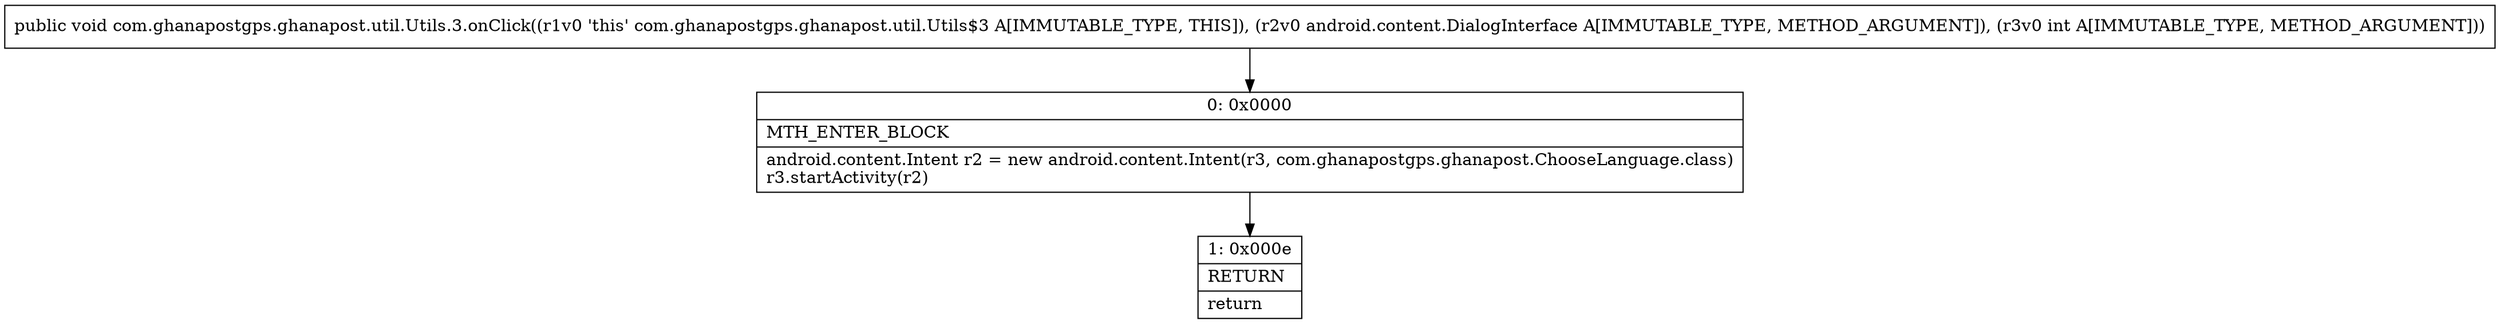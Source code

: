 digraph "CFG forcom.ghanapostgps.ghanapost.util.Utils.3.onClick(Landroid\/content\/DialogInterface;I)V" {
Node_0 [shape=record,label="{0\:\ 0x0000|MTH_ENTER_BLOCK\l|android.content.Intent r2 = new android.content.Intent(r3, com.ghanapostgps.ghanapost.ChooseLanguage.class)\lr3.startActivity(r2)\l}"];
Node_1 [shape=record,label="{1\:\ 0x000e|RETURN\l|return\l}"];
MethodNode[shape=record,label="{public void com.ghanapostgps.ghanapost.util.Utils.3.onClick((r1v0 'this' com.ghanapostgps.ghanapost.util.Utils$3 A[IMMUTABLE_TYPE, THIS]), (r2v0 android.content.DialogInterface A[IMMUTABLE_TYPE, METHOD_ARGUMENT]), (r3v0 int A[IMMUTABLE_TYPE, METHOD_ARGUMENT])) }"];
MethodNode -> Node_0;
Node_0 -> Node_1;
}

